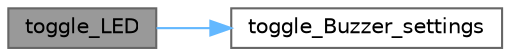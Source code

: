 digraph "toggle_LED"
{
 // LATEX_PDF_SIZE
  bgcolor="transparent";
  edge [fontname=Helvetica,fontsize=10,labelfontname=Helvetica,labelfontsize=10];
  node [fontname=Helvetica,fontsize=10,shape=box,height=0.2,width=0.4];
  rankdir="LR";
  Node1 [id="Node000001",label="toggle_LED",height=0.2,width=0.4,color="gray40", fillcolor="grey60", style="filled", fontcolor="black",tooltip="Toggles the LED."];
  Node1 -> Node2 [id="edge1_Node000001_Node000002",color="steelblue1",style="solid",tooltip=" "];
  Node2 [id="Node000002",label="toggle_Buzzer_settings",height=0.2,width=0.4,color="grey40", fillcolor="white", style="filled",URL="$calculation_8c.html#af39481a12eabc5280b74f00516966941",tooltip="Toggles the settings of the buzzer or LED based on the button number."];
}
